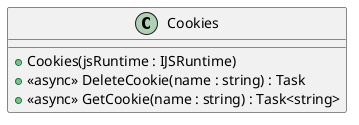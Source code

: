 @startuml Cookies
class Cookies  {
    + Cookies(jsRuntime : IJSRuntime)
    + <<async>> DeleteCookie(name : string) : Task
    + <<async>> GetCookie(name : string) : Task<string>
}
@enduml